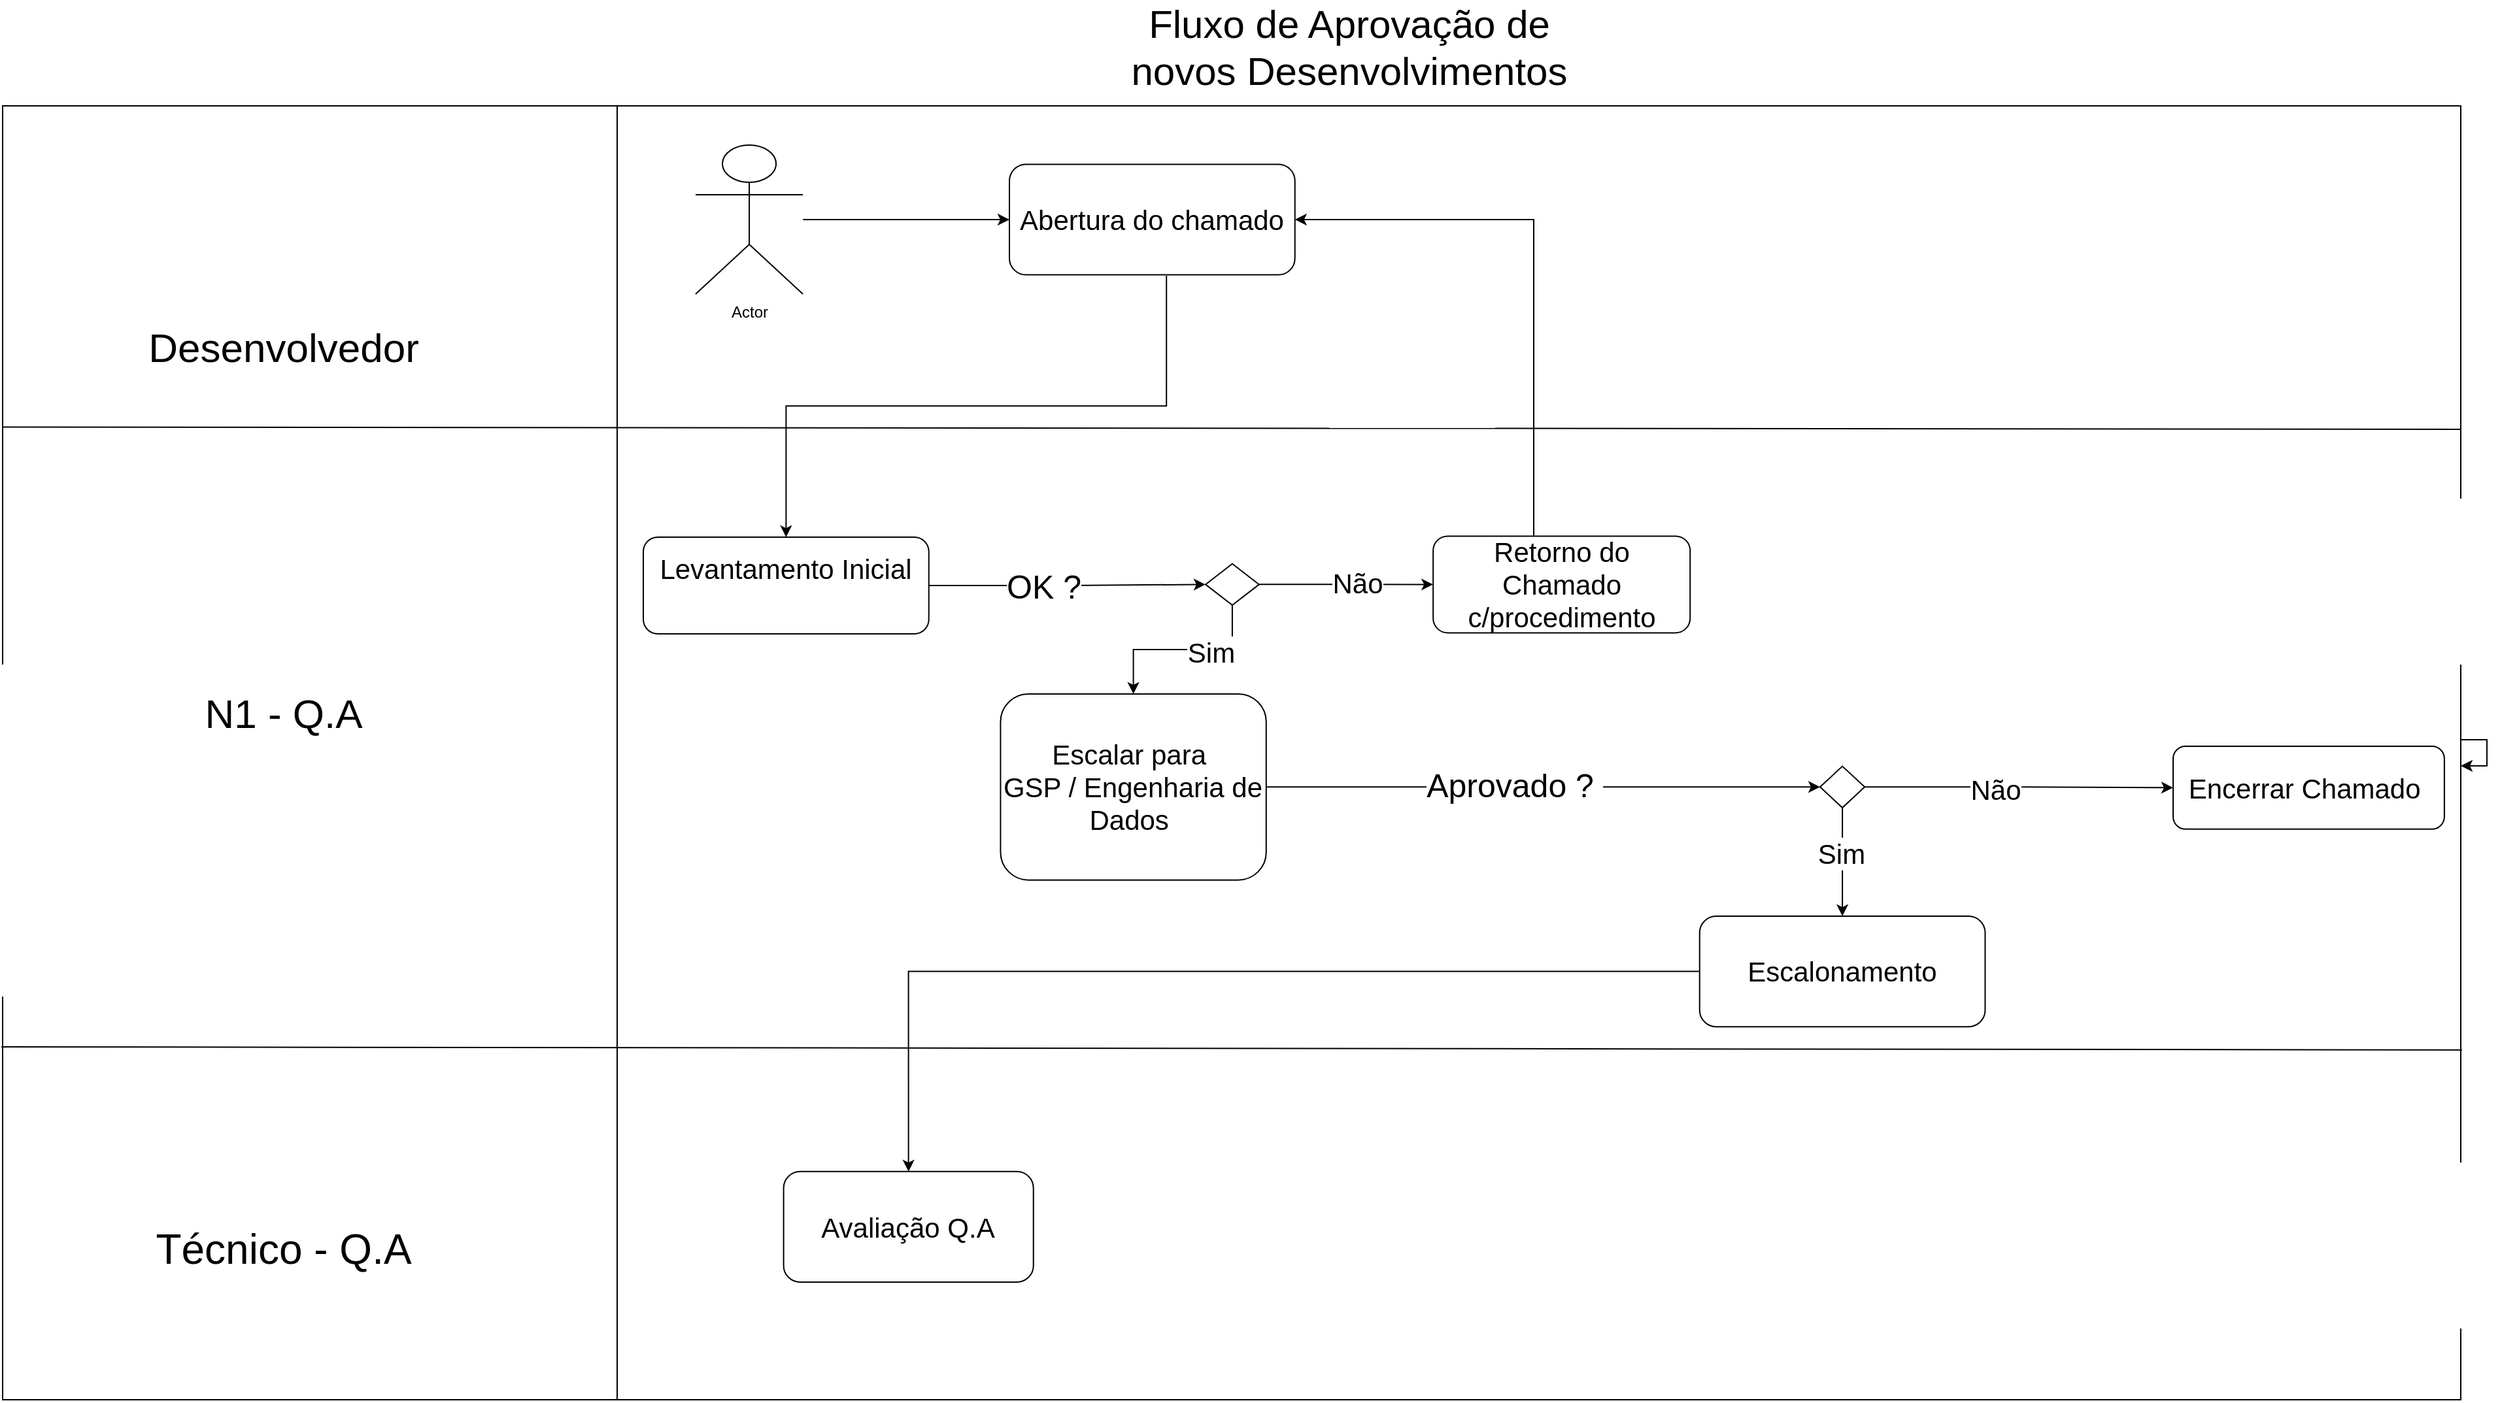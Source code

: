 <mxfile version="24.7.17">
  <diagram name="Página-1" id="J6KYp3sZMac65mRHOsff">
    <mxGraphModel dx="3457" dy="2399" grid="1" gridSize="10" guides="1" tooltips="1" connect="1" arrows="1" fold="1" page="1" pageScale="1" pageWidth="827" pageHeight="1169" math="0" shadow="0">
      <root>
        <mxCell id="0" />
        <mxCell id="1" parent="0" />
        <mxCell id="o21OCeAKtkfg6rw27tJI-9" value="" style="group;movable=0;resizable=0;rotatable=0;deletable=0;editable=0;locked=1;connectable=0;" vertex="1" connectable="0" parent="1">
          <mxGeometry x="30" y="-210" width="1880" height="990" as="geometry" />
        </mxCell>
        <mxCell id="o21OCeAKtkfg6rw27tJI-1" value="" style="rounded=0;whiteSpace=wrap;html=1;movable=0;resizable=0;rotatable=0;deletable=0;editable=0;locked=1;connectable=0;" vertex="1" parent="o21OCeAKtkfg6rw27tJI-9">
          <mxGeometry width="1880" height="990" as="geometry" />
        </mxCell>
        <mxCell id="o21OCeAKtkfg6rw27tJI-3" style="edgeStyle=orthogonalEdgeStyle;rounded=0;orthogonalLoop=1;jettySize=auto;html=1;movable=0;resizable=0;rotatable=0;deletable=0;editable=0;locked=1;connectable=0;" edge="1" parent="o21OCeAKtkfg6rw27tJI-9" source="o21OCeAKtkfg6rw27tJI-1" target="o21OCeAKtkfg6rw27tJI-1">
          <mxGeometry relative="1" as="geometry" />
        </mxCell>
        <mxCell id="o21OCeAKtkfg6rw27tJI-4" value="" style="endArrow=none;html=1;rounded=0;movable=0;resizable=0;rotatable=0;deletable=0;editable=0;locked=1;connectable=0;" edge="1" parent="o21OCeAKtkfg6rw27tJI-9" target="o21OCeAKtkfg6rw27tJI-1">
          <mxGeometry width="50" height="50" relative="1" as="geometry">
            <mxPoint y="477.03" as="sourcePoint" />
            <mxPoint x="87.013" y="404.752" as="targetPoint" />
          </mxGeometry>
        </mxCell>
        <mxCell id="o21OCeAKtkfg6rw27tJI-5" value="" style="endArrow=none;html=1;rounded=0;exitX=0;exitY=0.75;exitDx=0;exitDy=0;entryX=1.001;entryY=0.455;entryDx=0;entryDy=0;entryPerimeter=0;movable=0;resizable=0;rotatable=0;deletable=0;editable=0;locked=1;connectable=0;" edge="1" parent="o21OCeAKtkfg6rw27tJI-9">
          <mxGeometry width="50" height="50" relative="1" as="geometry">
            <mxPoint x="-0.94" y="719.999" as="sourcePoint" />
            <mxPoint x="1880.94" y="722.33" as="targetPoint" />
          </mxGeometry>
        </mxCell>
        <mxCell id="o21OCeAKtkfg6rw27tJI-6" value="" style="endArrow=none;html=1;rounded=0;exitX=0;exitY=0.25;exitDx=0;exitDy=0;entryX=1;entryY=0.25;entryDx=0;entryDy=0;movable=0;resizable=0;rotatable=0;deletable=0;editable=0;locked=1;connectable=0;" edge="1" parent="o21OCeAKtkfg6rw27tJI-9" target="o21OCeAKtkfg6rw27tJI-1">
          <mxGeometry width="50" height="50" relative="1" as="geometry">
            <mxPoint y="245.743" as="sourcePoint" />
            <mxPoint x="1340.0" y="245.743" as="targetPoint" />
          </mxGeometry>
        </mxCell>
        <mxCell id="o21OCeAKtkfg6rw27tJI-8" value="" style="endArrow=none;html=1;rounded=0;entryX=0.25;entryY=0;entryDx=0;entryDy=0;exitX=0.25;exitY=1;exitDx=0;exitDy=0;movable=0;resizable=0;rotatable=0;deletable=0;editable=0;locked=1;connectable=0;" edge="1" parent="o21OCeAKtkfg6rw27tJI-9" source="o21OCeAKtkfg6rw27tJI-1" target="o21OCeAKtkfg6rw27tJI-1">
          <mxGeometry width="50" height="50" relative="1" as="geometry">
            <mxPoint x="626.494" y="375.842" as="sourcePoint" />
            <mxPoint x="713.506" y="303.564" as="targetPoint" />
          </mxGeometry>
        </mxCell>
        <mxCell id="o21OCeAKtkfg6rw27tJI-14" value="&lt;font style=&quot;font-size: 31px;&quot;&gt;Desenvolvedor&lt;/font&gt;" style="text;html=1;align=center;verticalAlign=middle;whiteSpace=wrap;rounded=0;movable=1;resizable=1;rotatable=1;deletable=1;editable=1;locked=0;connectable=1;" vertex="1" parent="1">
          <mxGeometry x="160" y="-50" width="170" height="50" as="geometry" />
        </mxCell>
        <mxCell id="o21OCeAKtkfg6rw27tJI-15" value="&lt;font style=&quot;font-size: 31px;&quot;&gt;N1 - Q.A&lt;/font&gt;" style="text;html=1;align=center;verticalAlign=middle;whiteSpace=wrap;rounded=0;movable=1;resizable=1;rotatable=1;deletable=1;editable=1;locked=0;connectable=1;" vertex="1" parent="1">
          <mxGeometry x="160" y="230" width="170" height="50" as="geometry" />
        </mxCell>
        <mxCell id="o21OCeAKtkfg6rw27tJI-16" value="&lt;font style=&quot;font-size: 32px;&quot;&gt;Técnico - Q.A&lt;/font&gt;" style="text;html=1;align=center;verticalAlign=middle;whiteSpace=wrap;rounded=0;movable=1;resizable=1;rotatable=1;deletable=1;editable=1;locked=0;connectable=1;" vertex="1" parent="1">
          <mxGeometry x="135" y="640" width="220" height="50" as="geometry" />
        </mxCell>
        <mxCell id="o21OCeAKtkfg6rw27tJI-48" value="&lt;font style=&quot;font-size: 30px;&quot;&gt;Fluxo de Aprovação de novos Desenvolvimentos&lt;/font&gt;" style="text;html=1;align=center;verticalAlign=middle;whiteSpace=wrap;rounded=0;" vertex="1" parent="1">
          <mxGeometry x="890" y="-290" width="340" height="70" as="geometry" />
        </mxCell>
        <mxCell id="o21OCeAKtkfg6rw27tJI-49" value="" style="group" vertex="1" connectable="0" parent="1">
          <mxGeometry x="600" y="-97.5" width="1070" height="787.5" as="geometry" />
        </mxCell>
        <mxCell id="o21OCeAKtkfg6rw27tJI-17" value="&lt;font style=&quot;font-size: 21px;&quot;&gt;Levantamento Inicial&lt;/font&gt;&lt;div&gt;&lt;font style=&quot;font-size: 21px;&quot;&gt;&lt;br&gt;&lt;/font&gt;&lt;/div&gt;" style="rounded=1;whiteSpace=wrap;html=1;movable=1;resizable=1;rotatable=1;deletable=1;editable=1;locked=0;connectable=1;" vertex="1" parent="o21OCeAKtkfg6rw27tJI-49">
          <mxGeometry x="-80" y="217.505" width="218.367" height="73.993" as="geometry" />
        </mxCell>
        <mxCell id="o21OCeAKtkfg6rw27tJI-23" value="&lt;font style=&quot;font-size: 21px;&quot;&gt;Retorno do Chamado c/procedimento&lt;/font&gt;" style="rounded=1;whiteSpace=wrap;html=1;movable=1;resizable=1;rotatable=1;deletable=1;editable=1;locked=0;connectable=1;" vertex="1" parent="o21OCeAKtkfg6rw27tJI-49">
          <mxGeometry x="524.082" y="216.695" width="196.531" height="73.993" as="geometry" />
        </mxCell>
        <mxCell id="o21OCeAKtkfg6rw27tJI-33" style="edgeStyle=orthogonalEdgeStyle;rounded=0;orthogonalLoop=1;jettySize=auto;html=1;" edge="1" parent="o21OCeAKtkfg6rw27tJI-49" source="o21OCeAKtkfg6rw27tJI-26" target="o21OCeAKtkfg6rw27tJI-32">
          <mxGeometry relative="1" as="geometry" />
        </mxCell>
        <mxCell id="o21OCeAKtkfg6rw27tJI-55" value="&lt;font style=&quot;font-size: 25px;&quot;&gt;Aprovado ?&amp;nbsp;&lt;/font&gt;" style="edgeLabel;html=1;align=center;verticalAlign=middle;resizable=0;points=[];" vertex="1" connectable="0" parent="o21OCeAKtkfg6rw27tJI-33">
          <mxGeometry x="-0.106" y="2" relative="1" as="geometry">
            <mxPoint as="offset" />
          </mxGeometry>
        </mxCell>
        <mxCell id="o21OCeAKtkfg6rw27tJI-43" style="edgeStyle=orthogonalEdgeStyle;rounded=0;orthogonalLoop=1;jettySize=auto;html=1;entryX=0.5;entryY=0;entryDx=0;entryDy=0;exitX=0.5;exitY=1;exitDx=0;exitDy=0;" edge="1" parent="o21OCeAKtkfg6rw27tJI-49" source="o21OCeAKtkfg6rw27tJI-32" target="o21OCeAKtkfg6rw27tJI-40">
          <mxGeometry relative="1" as="geometry" />
        </mxCell>
        <mxCell id="o21OCeAKtkfg6rw27tJI-44" value="&lt;font style=&quot;font-size: 21px;&quot;&gt;Sim&lt;/font&gt;" style="edgeLabel;html=1;align=center;verticalAlign=middle;resizable=0;points=[];" vertex="1" connectable="0" parent="o21OCeAKtkfg6rw27tJI-43">
          <mxGeometry x="-0.169" y="-1" relative="1" as="geometry">
            <mxPoint as="offset" />
          </mxGeometry>
        </mxCell>
        <mxCell id="o21OCeAKtkfg6rw27tJI-26" value="&lt;font style=&quot;font-size: 21px;&quot;&gt;Escalar para&amp;nbsp;&lt;br&gt;GSP / Engenharia de Dados&amp;nbsp;&lt;/font&gt;" style="rounded=1;whiteSpace=wrap;html=1;movable=1;resizable=1;rotatable=1;deletable=1;editable=1;locked=0;connectable=1;" vertex="1" parent="o21OCeAKtkfg6rw27tJI-49">
          <mxGeometry x="193.21" y="337.5" width="203.18" height="142.32" as="geometry" />
        </mxCell>
        <mxCell id="o21OCeAKtkfg6rw27tJI-19" value="" style="rhombus;whiteSpace=wrap;html=1;movable=1;resizable=1;rotatable=1;deletable=1;editable=1;locked=0;connectable=1;" vertex="1" parent="o21OCeAKtkfg6rw27tJI-49">
          <mxGeometry x="350.002" y="237.836" width="40.944" height="31.711" as="geometry" />
        </mxCell>
        <mxCell id="o21OCeAKtkfg6rw27tJI-20" style="edgeStyle=orthogonalEdgeStyle;rounded=0;orthogonalLoop=1;jettySize=auto;html=1;entryX=0;entryY=0.5;entryDx=0;entryDy=0;movable=1;resizable=1;rotatable=1;deletable=1;editable=1;locked=0;connectable=1;" edge="1" parent="o21OCeAKtkfg6rw27tJI-49" source="o21OCeAKtkfg6rw27tJI-17" target="o21OCeAKtkfg6rw27tJI-19">
          <mxGeometry relative="1" as="geometry" />
        </mxCell>
        <mxCell id="o21OCeAKtkfg6rw27tJI-58" value="&lt;font style=&quot;font-size: 25px;&quot;&gt;OK ?&lt;/font&gt;" style="edgeLabel;html=1;align=center;verticalAlign=middle;resizable=0;points=[];" vertex="1" connectable="0" parent="o21OCeAKtkfg6rw27tJI-20">
          <mxGeometry x="-0.176" relative="1" as="geometry">
            <mxPoint as="offset" />
          </mxGeometry>
        </mxCell>
        <mxCell id="o21OCeAKtkfg6rw27tJI-24" style="edgeStyle=orthogonalEdgeStyle;rounded=0;orthogonalLoop=1;jettySize=auto;html=1;entryX=0;entryY=0.5;entryDx=0;entryDy=0;movable=1;resizable=1;rotatable=1;deletable=1;editable=1;locked=0;connectable=1;" edge="1" parent="o21OCeAKtkfg6rw27tJI-49" source="o21OCeAKtkfg6rw27tJI-19" target="o21OCeAKtkfg6rw27tJI-23">
          <mxGeometry relative="1" as="geometry" />
        </mxCell>
        <mxCell id="o21OCeAKtkfg6rw27tJI-25" value="&lt;font style=&quot;font-size: 21px;&quot;&gt;Não&lt;/font&gt;" style="edgeLabel;html=1;align=center;verticalAlign=middle;resizable=1;points=[];movable=1;rotatable=1;deletable=1;editable=1;locked=0;connectable=1;" vertex="1" connectable="0" parent="o21OCeAKtkfg6rw27tJI-24">
          <mxGeometry x="0.107" y="1" relative="1" as="geometry">
            <mxPoint x="1" as="offset" />
          </mxGeometry>
        </mxCell>
        <mxCell id="o21OCeAKtkfg6rw27tJI-28" style="edgeStyle=orthogonalEdgeStyle;rounded=0;orthogonalLoop=1;jettySize=auto;html=1;entryX=0.5;entryY=0;entryDx=0;entryDy=0;movable=1;resizable=1;rotatable=1;deletable=1;editable=1;locked=0;connectable=1;" edge="1" parent="o21OCeAKtkfg6rw27tJI-49" source="o21OCeAKtkfg6rw27tJI-19" target="o21OCeAKtkfg6rw27tJI-26">
          <mxGeometry relative="1" as="geometry" />
        </mxCell>
        <mxCell id="o21OCeAKtkfg6rw27tJI-29" value="&lt;font style=&quot;font-size: 21px;&quot;&gt;Sim&lt;/font&gt;" style="edgeLabel;html=1;align=center;verticalAlign=middle;resizable=1;points=[];movable=1;rotatable=1;deletable=1;editable=1;locked=0;connectable=1;" vertex="1" connectable="0" parent="o21OCeAKtkfg6rw27tJI-28">
          <mxGeometry x="-0.297" y="2" relative="1" as="geometry">
            <mxPoint as="offset" />
          </mxGeometry>
        </mxCell>
        <mxCell id="o21OCeAKtkfg6rw27tJI-32" value="" style="rhombus;whiteSpace=wrap;html=1;" vertex="1" parent="o21OCeAKtkfg6rw27tJI-49">
          <mxGeometry x="819.995" y="392.806" width="34.12" height="31.711" as="geometry" />
        </mxCell>
        <mxCell id="o21OCeAKtkfg6rw27tJI-47" style="edgeStyle=orthogonalEdgeStyle;rounded=0;orthogonalLoop=1;jettySize=auto;html=1;entryX=0.5;entryY=0;entryDx=0;entryDy=0;" edge="1" parent="o21OCeAKtkfg6rw27tJI-49" source="o21OCeAKtkfg6rw27tJI-40" target="o21OCeAKtkfg6rw27tJI-46">
          <mxGeometry relative="1" as="geometry" />
        </mxCell>
        <mxCell id="o21OCeAKtkfg6rw27tJI-40" value="&lt;font style=&quot;font-size: 21px;&quot;&gt;Escalonamento&lt;/font&gt;" style="rounded=1;whiteSpace=wrap;html=1;" vertex="1" parent="o21OCeAKtkfg6rw27tJI-49">
          <mxGeometry x="727.876" y="507.502" width="218.367" height="84.564" as="geometry" />
        </mxCell>
        <mxCell id="o21OCeAKtkfg6rw27tJI-46" value="&lt;font style=&quot;font-size: 21px;&quot;&gt;Avaliação Q.A&lt;/font&gt;" style="rounded=1;whiteSpace=wrap;html=1;" vertex="1" parent="o21OCeAKtkfg6rw27tJI-49">
          <mxGeometry x="27.296" y="702.936" width="191.071" height="84.564" as="geometry" />
        </mxCell>
        <mxCell id="o21OCeAKtkfg6rw27tJI-36" value="&lt;font style=&quot;font-size: 21px;&quot;&gt;Encerrar Chamado&amp;nbsp;&lt;/font&gt;" style="rounded=1;whiteSpace=wrap;html=1;" vertex="1" parent="1">
          <mxGeometry x="1690.001" y="280.001" width="207.449" height="63.423" as="geometry" />
        </mxCell>
        <mxCell id="o21OCeAKtkfg6rw27tJI-37" style="edgeStyle=orthogonalEdgeStyle;rounded=0;orthogonalLoop=1;jettySize=auto;html=1;entryX=0;entryY=0.5;entryDx=0;entryDy=0;" edge="1" parent="1" source="o21OCeAKtkfg6rw27tJI-32" target="o21OCeAKtkfg6rw27tJI-36">
          <mxGeometry relative="1" as="geometry" />
        </mxCell>
        <mxCell id="o21OCeAKtkfg6rw27tJI-38" value="&lt;font style=&quot;font-size: 21px;&quot;&gt;Não&lt;/font&gt;" style="edgeLabel;html=1;align=center;verticalAlign=middle;resizable=0;points=[];" vertex="1" connectable="0" parent="o21OCeAKtkfg6rw27tJI-37">
          <mxGeometry x="-0.156" y="-2" relative="1" as="geometry">
            <mxPoint as="offset" />
          </mxGeometry>
        </mxCell>
        <mxCell id="o21OCeAKtkfg6rw27tJI-10" value="Actor" style="shape=umlActor;verticalLabelPosition=bottom;verticalAlign=top;html=1;outlineConnect=0;movable=1;resizable=1;rotatable=1;deletable=1;editable=1;locked=0;connectable=1;" vertex="1" parent="1">
          <mxGeometry x="560" y="-180" width="82.06" height="113.99" as="geometry" />
        </mxCell>
        <mxCell id="o21OCeAKtkfg6rw27tJI-12" style="edgeStyle=orthogonalEdgeStyle;rounded=0;orthogonalLoop=1;jettySize=auto;html=1;movable=1;resizable=1;rotatable=1;deletable=1;editable=1;locked=0;connectable=1;" edge="1" parent="1" source="o21OCeAKtkfg6rw27tJI-10" target="o21OCeAKtkfg6rw27tJI-11">
          <mxGeometry relative="1" as="geometry" />
        </mxCell>
        <mxCell id="o21OCeAKtkfg6rw27tJI-11" value="&lt;font style=&quot;font-size: 21px;&quot;&gt;Abertura do chamado&lt;/font&gt;" style="rounded=1;whiteSpace=wrap;html=1;movable=1;resizable=1;rotatable=1;deletable=1;editable=1;locked=0;connectable=1;" vertex="1" parent="1">
          <mxGeometry x="800.002" y="-165.29" width="218.367" height="84.564" as="geometry" />
        </mxCell>
        <mxCell id="o21OCeAKtkfg6rw27tJI-31" style="edgeStyle=orthogonalEdgeStyle;rounded=0;orthogonalLoop=1;jettySize=auto;html=1;entryX=1;entryY=0.5;entryDx=0;entryDy=0;" edge="1" parent="1" source="o21OCeAKtkfg6rw27tJI-23" target="o21OCeAKtkfg6rw27tJI-11">
          <mxGeometry relative="1" as="geometry">
            <Array as="points">
              <mxPoint x="1201" y="-123" />
            </Array>
          </mxGeometry>
        </mxCell>
        <mxCell id="o21OCeAKtkfg6rw27tJI-18" style="edgeStyle=orthogonalEdgeStyle;rounded=0;orthogonalLoop=1;jettySize=auto;html=1;movable=1;resizable=1;rotatable=1;deletable=1;editable=1;locked=0;connectable=1;exitX=0.55;exitY=1.009;exitDx=0;exitDy=0;exitPerimeter=0;" edge="1" parent="1" source="o21OCeAKtkfg6rw27tJI-11" target="o21OCeAKtkfg6rw27tJI-17">
          <mxGeometry relative="1" as="geometry" />
        </mxCell>
      </root>
    </mxGraphModel>
  </diagram>
</mxfile>
